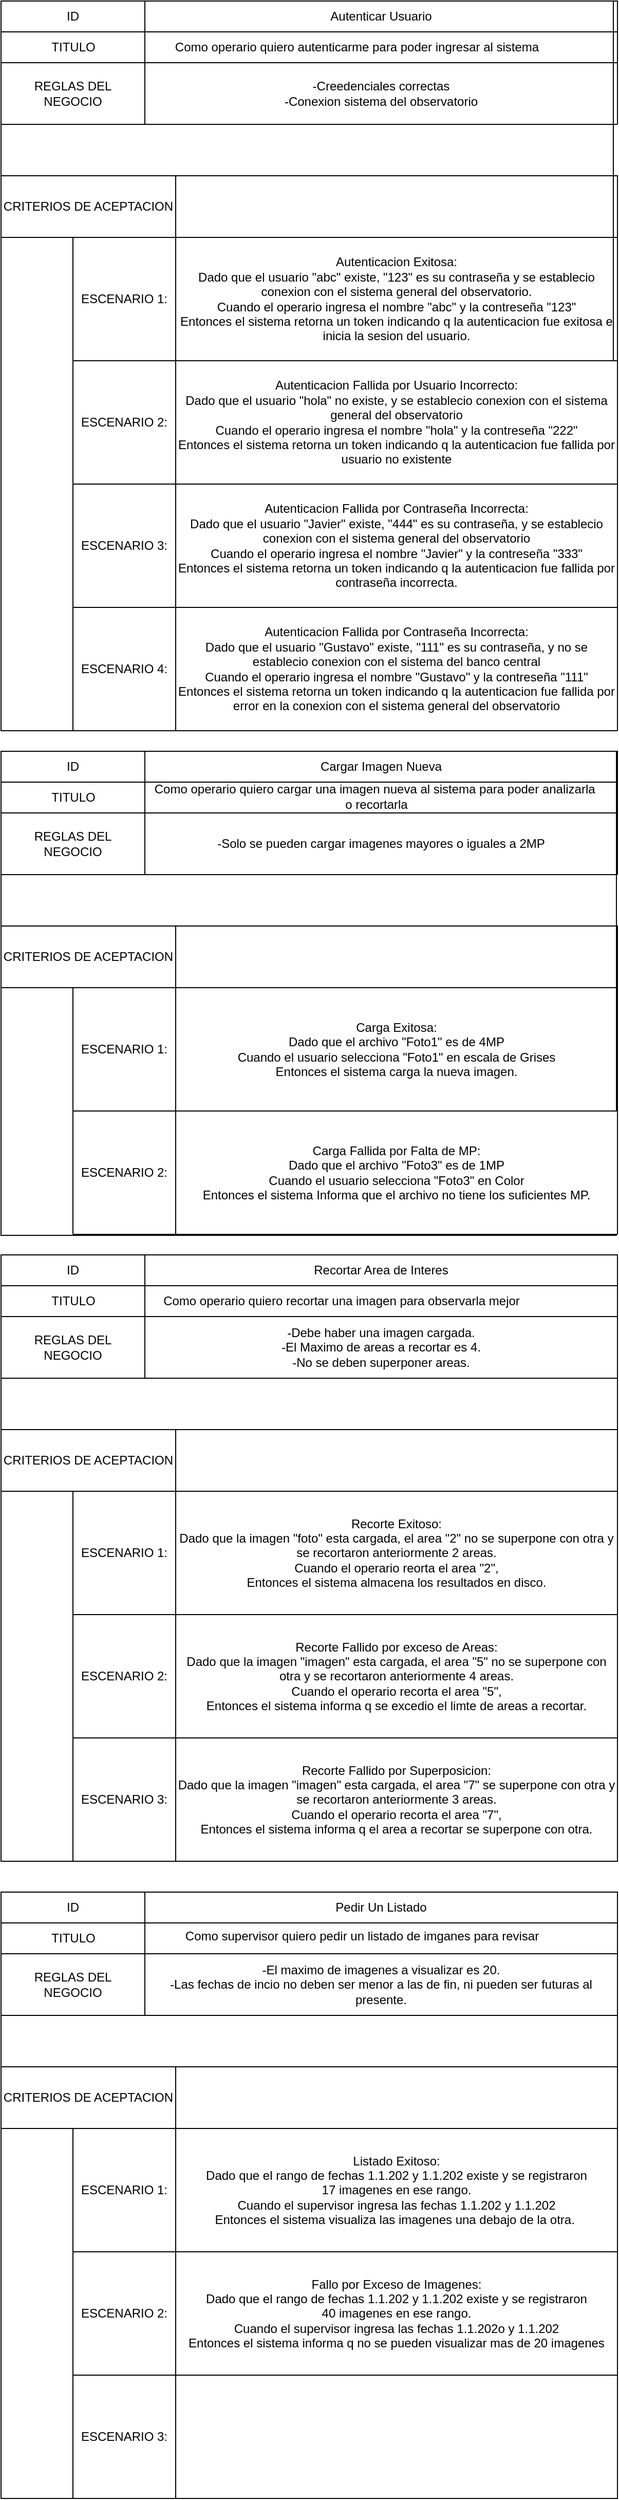 <mxfile version="24.7.17">
  <diagram name="Página-1" id="6yfzXEf03R1IXEIyM4AV">
    <mxGraphModel dx="1035" dy="626" grid="1" gridSize="10" guides="1" tooltips="1" connect="1" arrows="1" fold="1" page="1" pageScale="1" pageWidth="827" pageHeight="1169" math="0" shadow="0">
      <root>
        <mxCell id="0" />
        <mxCell id="1" parent="0" />
        <mxCell id="P5fgep8B19wSM0rJI1Ly-1" value="ID" style="swimlane;fontStyle=0;childLayout=stackLayout;horizontal=1;startSize=30;horizontalStack=0;resizeParent=1;resizeParentMax=0;resizeLast=0;collapsible=1;marginBottom=0;whiteSpace=wrap;html=1;" vertex="1" parent="1">
          <mxGeometry x="114" y="10" width="140" height="90" as="geometry" />
        </mxCell>
        <mxCell id="P5fgep8B19wSM0rJI1Ly-2" value="TITULO" style="text;html=1;align=center;verticalAlign=middle;resizable=0;points=[];autosize=1;strokeColor=none;fillColor=none;" vertex="1" parent="P5fgep8B19wSM0rJI1Ly-1">
          <mxGeometry y="30" width="140" height="30" as="geometry" />
        </mxCell>
        <mxCell id="P5fgep8B19wSM0rJI1Ly-3" value="Descripción" style="text;html=1;align=center;verticalAlign=middle;resizable=0;points=[];autosize=1;strokeColor=none;fillColor=none;" vertex="1" parent="P5fgep8B19wSM0rJI1Ly-1">
          <mxGeometry y="60" width="140" height="30" as="geometry" />
        </mxCell>
        <mxCell id="P5fgep8B19wSM0rJI1Ly-4" value="Autenticar Usuario" style="swimlane;fontStyle=0;childLayout=stackLayout;horizontal=1;startSize=30;horizontalStack=0;resizeParent=1;resizeParentMax=0;resizeLast=0;collapsible=1;marginBottom=0;whiteSpace=wrap;html=1;" vertex="1" parent="1">
          <mxGeometry x="254" y="10" width="460" height="60" as="geometry" />
        </mxCell>
        <mxCell id="P5fgep8B19wSM0rJI1Ly-5" value="REGLAS DEL&lt;div&gt;NEGOCIO&lt;/div&gt;" style="swimlane;fontStyle=0;childLayout=stackLayout;horizontal=1;startSize=60;horizontalStack=0;resizeParent=1;resizeParentMax=0;resizeLast=0;collapsible=1;marginBottom=0;whiteSpace=wrap;html=1;" vertex="1" parent="1">
          <mxGeometry x="114" y="70" width="140" height="60" as="geometry" />
        </mxCell>
        <mxCell id="P5fgep8B19wSM0rJI1Ly-6" value="-Creedenciales correctas&lt;div&gt;-Conexion sistema del observatorio&lt;/div&gt;" style="swimlane;fontStyle=0;childLayout=stackLayout;horizontal=1;startSize=60;horizontalStack=0;resizeParent=1;resizeParentMax=0;resizeLast=0;collapsible=1;marginBottom=0;whiteSpace=wrap;html=1;" vertex="1" parent="1">
          <mxGeometry x="254" y="70" width="460" height="60" as="geometry" />
        </mxCell>
        <mxCell id="P5fgep8B19wSM0rJI1Ly-7" value="CRITERIOS DE ACEPTACION" style="swimlane;fontStyle=0;childLayout=stackLayout;horizontal=1;startSize=60;horizontalStack=0;resizeParent=1;resizeParentMax=0;resizeLast=0;collapsible=1;marginBottom=0;whiteSpace=wrap;html=1;" vertex="1" parent="1">
          <mxGeometry x="114" y="180" width="170" height="60" as="geometry" />
        </mxCell>
        <mxCell id="P5fgep8B19wSM0rJI1Ly-8" value="" style="swimlane;fontStyle=0;childLayout=stackLayout;horizontal=1;startSize=60;horizontalStack=0;resizeParent=1;resizeParentMax=0;resizeLast=0;collapsible=1;marginBottom=0;whiteSpace=wrap;html=1;" vertex="1" parent="1">
          <mxGeometry x="284" y="180" width="430" height="60" as="geometry" />
        </mxCell>
        <mxCell id="P5fgep8B19wSM0rJI1Ly-9" value="ESCENARIO 1:" style="swimlane;fontStyle=0;childLayout=stackLayout;horizontal=1;startSize=120;horizontalStack=0;resizeParent=1;resizeParentMax=0;resizeLast=0;collapsible=1;marginBottom=0;whiteSpace=wrap;html=1;" vertex="1" parent="1">
          <mxGeometry x="184" y="240" width="100" height="120" as="geometry" />
        </mxCell>
        <mxCell id="P5fgep8B19wSM0rJI1Ly-10" value="Autenticacion Exitosa:&lt;div&gt;Dado que el usuario &quot;abc&quot; existe, &quot;123&quot; es su contraseña y se establecio conexion con el sistema general del observatorio.&lt;/div&gt;&lt;div&gt;Cuando el operario ingresa el nombre &quot;abc&quot; y la contreseña &quot;123&quot;&lt;/div&gt;&lt;div&gt;Entonces el sistema retorna un token indicando q la autenticacion fue exitosa e inicia la sesion del usuario.&lt;/div&gt;" style="swimlane;fontStyle=0;childLayout=stackLayout;horizontal=1;startSize=120;horizontalStack=0;resizeParent=1;resizeParentMax=0;resizeLast=0;collapsible=1;marginBottom=0;whiteSpace=wrap;html=1;" vertex="1" parent="1">
          <mxGeometry x="284" y="240" width="430" height="120" as="geometry" />
        </mxCell>
        <mxCell id="P5fgep8B19wSM0rJI1Ly-11" value="" style="swimlane;startSize=0;" vertex="1" parent="1">
          <mxGeometry x="114" y="10" width="596" height="710" as="geometry" />
        </mxCell>
        <mxCell id="P5fgep8B19wSM0rJI1Ly-12" value="ESCENARIO 2:" style="swimlane;fontStyle=0;childLayout=stackLayout;horizontal=1;startSize=120;horizontalStack=0;resizeParent=1;resizeParentMax=0;resizeLast=0;collapsible=1;marginBottom=0;whiteSpace=wrap;html=1;" vertex="1" parent="P5fgep8B19wSM0rJI1Ly-11">
          <mxGeometry x="70" y="350" width="100" height="120" as="geometry" />
        </mxCell>
        <mxCell id="P5fgep8B19wSM0rJI1Ly-13" value="Autenticacion Fallida por Usuario Incorrecto:&lt;div&gt;Dado que el usuario &quot;hola&quot; no existe, y se establecio conexion con el sistema general del observatorio&lt;/div&gt;&lt;div&gt;Cuando el operario ingresa el nombre &quot;hola&quot; y la contreseña &quot;222&quot;&lt;/div&gt;&lt;div&gt;Entonces el sistema retorna un token indicando q la autenticacion fue fallida por usuario no existente&lt;/div&gt;" style="swimlane;fontStyle=0;childLayout=stackLayout;horizontal=1;startSize=120;horizontalStack=0;resizeParent=1;resizeParentMax=0;resizeLast=0;collapsible=1;marginBottom=0;whiteSpace=wrap;html=1;" vertex="1" parent="P5fgep8B19wSM0rJI1Ly-11">
          <mxGeometry x="170" y="350" width="430" height="120" as="geometry" />
        </mxCell>
        <mxCell id="P5fgep8B19wSM0rJI1Ly-14" value="ESCENARIO 3:" style="swimlane;fontStyle=0;childLayout=stackLayout;horizontal=1;startSize=120;horizontalStack=0;resizeParent=1;resizeParentMax=0;resizeLast=0;collapsible=1;marginBottom=0;whiteSpace=wrap;html=1;" vertex="1" parent="P5fgep8B19wSM0rJI1Ly-11">
          <mxGeometry x="70" y="470" width="100" height="120" as="geometry" />
        </mxCell>
        <mxCell id="P5fgep8B19wSM0rJI1Ly-15" value="Autenticacion Fallida por Contraseña Incorrecta:&lt;div&gt;Dado que el usuario &quot;Javier&quot; existe, &quot;444&quot; es su contraseña, y se establecio conexion con el sistema general del observatorio&lt;/div&gt;&lt;div&gt;Cuando el operario ingresa el nombre &quot;Javier&quot; y la contreseña &quot;333&quot;&lt;/div&gt;&lt;div&gt;Entonces el sistema retorna un token indicando q la autenticacion fue fallida por contraseña incorrecta.&lt;/div&gt;" style="swimlane;fontStyle=0;childLayout=stackLayout;horizontal=1;startSize=120;horizontalStack=0;resizeParent=1;resizeParentMax=0;resizeLast=0;collapsible=1;marginBottom=0;whiteSpace=wrap;html=1;" vertex="1" parent="P5fgep8B19wSM0rJI1Ly-11">
          <mxGeometry x="170" y="470" width="430" height="120" as="geometry" />
        </mxCell>
        <mxCell id="P5fgep8B19wSM0rJI1Ly-16" value="Como operario quiero autenticarme para poder ingresar al sistema" style="text;html=1;align=center;verticalAlign=middle;resizable=0;points=[];autosize=1;strokeColor=none;fillColor=none;" vertex="1" parent="P5fgep8B19wSM0rJI1Ly-11">
          <mxGeometry x="156" y="30" width="380" height="30" as="geometry" />
        </mxCell>
        <mxCell id="P5fgep8B19wSM0rJI1Ly-18" value="ESCENARIO 4:" style="swimlane;fontStyle=0;childLayout=stackLayout;horizontal=1;startSize=120;horizontalStack=0;resizeParent=1;resizeParentMax=0;resizeLast=0;collapsible=1;marginBottom=0;whiteSpace=wrap;html=1;" vertex="1" parent="1">
          <mxGeometry x="184" y="600" width="100" height="120" as="geometry" />
        </mxCell>
        <mxCell id="P5fgep8B19wSM0rJI1Ly-19" value="Autenticacion Fallida por Contraseña Incorrecta:&lt;div&gt;Dado que el usuario &quot;Gustavo&quot; existe, &quot;111&quot; es su contraseña, y no se establecio conexion con el sistema del banco central&lt;/div&gt;&lt;div&gt;Cuando el operario ingresa el nombre &quot;Gustavo&quot; y la contreseña &quot;111&quot;&lt;/div&gt;&lt;div&gt;Entonces el sistema retorna un token indicando q la autenticacion fue fallida por error en la conexion con el sistema general del observatorio&lt;/div&gt;" style="swimlane;fontStyle=0;childLayout=stackLayout;horizontal=1;startSize=120;horizontalStack=0;resizeParent=1;resizeParentMax=0;resizeLast=0;collapsible=1;marginBottom=0;whiteSpace=wrap;html=1;" vertex="1" parent="1">
          <mxGeometry x="284" y="600" width="430" height="120" as="geometry" />
        </mxCell>
        <mxCell id="P5fgep8B19wSM0rJI1Ly-20" value="ID" style="swimlane;fontStyle=0;childLayout=stackLayout;horizontal=1;startSize=30;horizontalStack=0;resizeParent=1;resizeParentMax=0;resizeLast=0;collapsible=1;marginBottom=0;whiteSpace=wrap;html=1;" vertex="1" parent="1">
          <mxGeometry x="114" y="740" width="140" height="90" as="geometry" />
        </mxCell>
        <mxCell id="P5fgep8B19wSM0rJI1Ly-21" value="TITULO" style="text;html=1;align=center;verticalAlign=middle;resizable=0;points=[];autosize=1;strokeColor=none;fillColor=none;" vertex="1" parent="P5fgep8B19wSM0rJI1Ly-20">
          <mxGeometry y="30" width="140" height="30" as="geometry" />
        </mxCell>
        <mxCell id="P5fgep8B19wSM0rJI1Ly-22" value="Descripción" style="text;html=1;align=center;verticalAlign=middle;resizable=0;points=[];autosize=1;strokeColor=none;fillColor=none;" vertex="1" parent="P5fgep8B19wSM0rJI1Ly-20">
          <mxGeometry y="60" width="140" height="30" as="geometry" />
        </mxCell>
        <mxCell id="P5fgep8B19wSM0rJI1Ly-23" value="Cargar Imagen Nueva" style="swimlane;fontStyle=0;childLayout=stackLayout;horizontal=1;startSize=30;horizontalStack=0;resizeParent=1;resizeParentMax=0;resizeLast=0;collapsible=1;marginBottom=0;whiteSpace=wrap;html=1;" vertex="1" parent="1">
          <mxGeometry x="254" y="740" width="460" height="60" as="geometry" />
        </mxCell>
        <mxCell id="P5fgep8B19wSM0rJI1Ly-24" value="REGLAS DEL&lt;div&gt;NEGOCIO&lt;/div&gt;" style="swimlane;fontStyle=0;childLayout=stackLayout;horizontal=1;startSize=60;horizontalStack=0;resizeParent=1;resizeParentMax=0;resizeLast=0;collapsible=1;marginBottom=0;whiteSpace=wrap;html=1;" vertex="1" parent="1">
          <mxGeometry x="114" y="800" width="140" height="60" as="geometry" />
        </mxCell>
        <mxCell id="P5fgep8B19wSM0rJI1Ly-25" value="-Solo se pueden cargar imagenes mayores o iguales a 2MP" style="swimlane;fontStyle=0;childLayout=stackLayout;horizontal=1;startSize=60;horizontalStack=0;resizeParent=1;resizeParentMax=0;resizeLast=0;collapsible=1;marginBottom=0;whiteSpace=wrap;html=1;" vertex="1" parent="1">
          <mxGeometry x="254" y="800" width="460" height="60" as="geometry" />
        </mxCell>
        <mxCell id="P5fgep8B19wSM0rJI1Ly-26" value="CRITERIOS DE ACEPTACION" style="swimlane;fontStyle=0;childLayout=stackLayout;horizontal=1;startSize=60;horizontalStack=0;resizeParent=1;resizeParentMax=0;resizeLast=0;collapsible=1;marginBottom=0;whiteSpace=wrap;html=1;" vertex="1" parent="1">
          <mxGeometry x="114" y="910" width="170" height="60" as="geometry" />
        </mxCell>
        <mxCell id="P5fgep8B19wSM0rJI1Ly-27" value="" style="swimlane;fontStyle=0;childLayout=stackLayout;horizontal=1;startSize=60;horizontalStack=0;resizeParent=1;resizeParentMax=0;resizeLast=0;collapsible=1;marginBottom=0;whiteSpace=wrap;html=1;" vertex="1" parent="1">
          <mxGeometry x="284" y="910" width="430" height="60" as="geometry" />
        </mxCell>
        <mxCell id="P5fgep8B19wSM0rJI1Ly-28" value="ESCENARIO 1:" style="swimlane;fontStyle=0;childLayout=stackLayout;horizontal=1;startSize=120;horizontalStack=0;resizeParent=1;resizeParentMax=0;resizeLast=0;collapsible=1;marginBottom=0;whiteSpace=wrap;html=1;" vertex="1" parent="1">
          <mxGeometry x="184" y="970" width="100" height="120" as="geometry" />
        </mxCell>
        <mxCell id="P5fgep8B19wSM0rJI1Ly-29" value="Carga Exitosa:&lt;div&gt;Dado que el archivo &quot;Foto1&quot; es de 4MP&lt;/div&gt;&lt;div&gt;Cuando el usuario selecciona &quot;Foto1&quot; en escala de Grises&lt;/div&gt;&lt;div&gt;Entonces el sistema carga la nueva imagen.&lt;/div&gt;" style="swimlane;fontStyle=0;childLayout=stackLayout;horizontal=1;startSize=120;horizontalStack=0;resizeParent=1;resizeParentMax=0;resizeLast=0;collapsible=1;marginBottom=0;whiteSpace=wrap;html=1;" vertex="1" parent="1">
          <mxGeometry x="284" y="970" width="430" height="120" as="geometry" />
        </mxCell>
        <mxCell id="P5fgep8B19wSM0rJI1Ly-30" value="" style="swimlane;startSize=0;" vertex="1" parent="1">
          <mxGeometry x="114" y="740" width="599" height="471" as="geometry" />
        </mxCell>
        <mxCell id="P5fgep8B19wSM0rJI1Ly-31" value="ESCENARIO 2:" style="swimlane;fontStyle=0;childLayout=stackLayout;horizontal=1;startSize=120;horizontalStack=0;resizeParent=1;resizeParentMax=0;resizeLast=0;collapsible=1;marginBottom=0;whiteSpace=wrap;html=1;" vertex="1" parent="P5fgep8B19wSM0rJI1Ly-30">
          <mxGeometry x="70" y="350" width="100" height="120" as="geometry" />
        </mxCell>
        <mxCell id="P5fgep8B19wSM0rJI1Ly-32" value="Carga Fallida por Falta de MP:&lt;div&gt;Dado que el archivo &quot;Foto3&quot; es de 1MP&lt;/div&gt;&lt;div&gt;Cuando el usuario selecciona &quot;Foto3&quot; en Color&lt;/div&gt;&lt;div&gt;Entonces el sistema Informa que el archivo no tiene los suficientes MP.&lt;/div&gt;" style="swimlane;fontStyle=0;childLayout=stackLayout;horizontal=1;startSize=120;horizontalStack=0;resizeParent=1;resizeParentMax=0;resizeLast=0;collapsible=1;marginBottom=0;whiteSpace=wrap;html=1;" vertex="1" parent="P5fgep8B19wSM0rJI1Ly-30">
          <mxGeometry x="170" y="350" width="430" height="120" as="geometry" />
        </mxCell>
        <mxCell id="P5fgep8B19wSM0rJI1Ly-35" value="Como operario quiero cargar una imagen nueva al sistema para poder analizarla&amp;nbsp;&lt;div&gt;o recortarla&lt;/div&gt;" style="text;html=1;align=center;verticalAlign=middle;resizable=0;points=[];autosize=1;strokeColor=none;fillColor=none;" vertex="1" parent="P5fgep8B19wSM0rJI1Ly-30">
          <mxGeometry x="135" y="24" width="460" height="40" as="geometry" />
        </mxCell>
        <mxCell id="P5fgep8B19wSM0rJI1Ly-36" value="ID" style="swimlane;fontStyle=0;childLayout=stackLayout;horizontal=1;startSize=30;horizontalStack=0;resizeParent=1;resizeParentMax=0;resizeLast=0;collapsible=1;marginBottom=0;whiteSpace=wrap;html=1;" vertex="1" parent="1">
          <mxGeometry x="114" y="1230" width="140" height="90" as="geometry" />
        </mxCell>
        <mxCell id="P5fgep8B19wSM0rJI1Ly-37" value="TITULO" style="text;html=1;align=center;verticalAlign=middle;resizable=0;points=[];autosize=1;strokeColor=none;fillColor=none;" vertex="1" parent="P5fgep8B19wSM0rJI1Ly-36">
          <mxGeometry y="30" width="140" height="30" as="geometry" />
        </mxCell>
        <mxCell id="P5fgep8B19wSM0rJI1Ly-38" value="Descripción" style="text;html=1;align=center;verticalAlign=middle;resizable=0;points=[];autosize=1;strokeColor=none;fillColor=none;" vertex="1" parent="P5fgep8B19wSM0rJI1Ly-36">
          <mxGeometry y="60" width="140" height="30" as="geometry" />
        </mxCell>
        <mxCell id="P5fgep8B19wSM0rJI1Ly-39" value="Recortar Area de Interes" style="swimlane;fontStyle=0;childLayout=stackLayout;horizontal=1;startSize=30;horizontalStack=0;resizeParent=1;resizeParentMax=0;resizeLast=0;collapsible=1;marginBottom=0;whiteSpace=wrap;html=1;" vertex="1" parent="1">
          <mxGeometry x="254" y="1230" width="460" height="60" as="geometry" />
        </mxCell>
        <mxCell id="P5fgep8B19wSM0rJI1Ly-40" value="REGLAS DEL&lt;div&gt;NEGOCIO&lt;/div&gt;" style="swimlane;fontStyle=0;childLayout=stackLayout;horizontal=1;startSize=60;horizontalStack=0;resizeParent=1;resizeParentMax=0;resizeLast=0;collapsible=1;marginBottom=0;whiteSpace=wrap;html=1;" vertex="1" parent="1">
          <mxGeometry x="114" y="1290" width="140" height="60" as="geometry" />
        </mxCell>
        <mxCell id="P5fgep8B19wSM0rJI1Ly-41" value="&lt;div&gt;-Debe haber una imagen cargada.&lt;/div&gt;-El Maximo de areas a recortar es 4.&lt;div&gt;-No se deben superponer areas.&lt;/div&gt;" style="swimlane;fontStyle=0;childLayout=stackLayout;horizontal=1;startSize=60;horizontalStack=0;resizeParent=1;resizeParentMax=0;resizeLast=0;collapsible=1;marginBottom=0;whiteSpace=wrap;html=1;" vertex="1" parent="1">
          <mxGeometry x="254" y="1290" width="460" height="60" as="geometry" />
        </mxCell>
        <mxCell id="P5fgep8B19wSM0rJI1Ly-42" value="CRITERIOS DE ACEPTACION" style="swimlane;fontStyle=0;childLayout=stackLayout;horizontal=1;startSize=60;horizontalStack=0;resizeParent=1;resizeParentMax=0;resizeLast=0;collapsible=1;marginBottom=0;whiteSpace=wrap;html=1;" vertex="1" parent="1">
          <mxGeometry x="114" y="1400" width="170" height="60" as="geometry" />
        </mxCell>
        <mxCell id="P5fgep8B19wSM0rJI1Ly-43" value="" style="swimlane;fontStyle=0;childLayout=stackLayout;horizontal=1;startSize=60;horizontalStack=0;resizeParent=1;resizeParentMax=0;resizeLast=0;collapsible=1;marginBottom=0;whiteSpace=wrap;html=1;" vertex="1" parent="1">
          <mxGeometry x="284" y="1400" width="430" height="60" as="geometry" />
        </mxCell>
        <mxCell id="P5fgep8B19wSM0rJI1Ly-44" value="ESCENARIO 1:" style="swimlane;fontStyle=0;childLayout=stackLayout;horizontal=1;startSize=120;horizontalStack=0;resizeParent=1;resizeParentMax=0;resizeLast=0;collapsible=1;marginBottom=0;whiteSpace=wrap;html=1;" vertex="1" parent="1">
          <mxGeometry x="184" y="1460" width="100" height="120" as="geometry" />
        </mxCell>
        <mxCell id="P5fgep8B19wSM0rJI1Ly-45" value="Recorte Exitoso:&lt;div&gt;Dado que la imagen &quot;foto&quot; esta cargada, el area &quot;2&quot; no se superpone con otra y se recortaron anteriormente 2 areas.&lt;/div&gt;&lt;div&gt;Cuando el operario reorta el area &quot;2&quot;,&lt;/div&gt;&lt;div&gt;Entonces el sistema almacena los resultados en disco.&lt;/div&gt;" style="swimlane;fontStyle=0;childLayout=stackLayout;horizontal=1;startSize=120;horizontalStack=0;resizeParent=1;resizeParentMax=0;resizeLast=0;collapsible=1;marginBottom=0;whiteSpace=wrap;html=1;" vertex="1" parent="1">
          <mxGeometry x="284" y="1460" width="430" height="120" as="geometry" />
        </mxCell>
        <mxCell id="P5fgep8B19wSM0rJI1Ly-46" value="" style="swimlane;startSize=0;" vertex="1" parent="1">
          <mxGeometry x="114" y="1230" width="600" height="590" as="geometry" />
        </mxCell>
        <mxCell id="P5fgep8B19wSM0rJI1Ly-47" value="ESCENARIO 2:" style="swimlane;fontStyle=0;childLayout=stackLayout;horizontal=1;startSize=120;horizontalStack=0;resizeParent=1;resizeParentMax=0;resizeLast=0;collapsible=1;marginBottom=0;whiteSpace=wrap;html=1;" vertex="1" parent="P5fgep8B19wSM0rJI1Ly-46">
          <mxGeometry x="70" y="350" width="100" height="120" as="geometry" />
        </mxCell>
        <mxCell id="P5fgep8B19wSM0rJI1Ly-48" value="Recorte Fallido por exceso de Areas:&lt;div&gt;Dado que la imagen &quot;imagen&quot; esta cargada,&amp;nbsp;&lt;span style=&quot;background-color: initial;&quot;&gt;el area &quot;5&quot; no se superpone con otra y se recortaron anteriormente 4 areas.&lt;/span&gt;&lt;/div&gt;&lt;div&gt;Cuando el operario recorta el area &quot;5&quot;,&lt;/div&gt;&lt;div&gt;Entonces el sistema informa q se excedio el limte de areas a recortar.&lt;/div&gt;" style="swimlane;fontStyle=0;childLayout=stackLayout;horizontal=1;startSize=120;horizontalStack=0;resizeParent=1;resizeParentMax=0;resizeLast=0;collapsible=1;marginBottom=0;whiteSpace=wrap;html=1;" vertex="1" parent="P5fgep8B19wSM0rJI1Ly-46">
          <mxGeometry x="170" y="350" width="430" height="120" as="geometry" />
        </mxCell>
        <mxCell id="P5fgep8B19wSM0rJI1Ly-49" value="ESCENARIO 3:" style="swimlane;fontStyle=0;childLayout=stackLayout;horizontal=1;startSize=120;horizontalStack=0;resizeParent=1;resizeParentMax=0;resizeLast=0;collapsible=1;marginBottom=0;whiteSpace=wrap;html=1;" vertex="1" parent="P5fgep8B19wSM0rJI1Ly-46">
          <mxGeometry x="70" y="470" width="100" height="120" as="geometry" />
        </mxCell>
        <mxCell id="P5fgep8B19wSM0rJI1Ly-50" value="&lt;pre style=&quot;font-size: 9px;&quot;&gt;&lt;span style=&quot;font-family: Helvetica; font-size: 12px; white-space: normal;&quot;&gt;Recorte Fallido por Superposicion:&lt;/span&gt;&lt;div style=&quot;font-family: Helvetica; font-size: 12px; white-space: normal;&quot;&gt;Dado que la imagen &quot;imagen&quot; esta cargada,&amp;nbsp;&lt;span style=&quot;background-color: initial;&quot;&gt;el area &quot;7&quot; se superpone con otra y se recortaron anteriormente 3 areas.&lt;/span&gt;&lt;/div&gt;&lt;div style=&quot;font-family: Helvetica; font-size: 12px; white-space: normal;&quot;&gt;Cuando el operario recorta el area &quot;7&quot;,&lt;/div&gt;&lt;div style=&quot;font-family: Helvetica; font-size: 12px; white-space: normal;&quot;&gt;Entonces el sistema informa q el area a recortar se superpone con otra.&lt;/div&gt;&lt;/pre&gt;" style="swimlane;fontStyle=0;childLayout=stackLayout;horizontal=1;startSize=120;horizontalStack=0;resizeParent=1;resizeParentMax=0;resizeLast=0;collapsible=1;marginBottom=0;whiteSpace=wrap;html=1;" vertex="1" parent="P5fgep8B19wSM0rJI1Ly-46">
          <mxGeometry x="170" y="470" width="430" height="120" as="geometry" />
        </mxCell>
        <mxCell id="P5fgep8B19wSM0rJI1Ly-51" value="Como operario quiero recortar una imagen para observarla mejor" style="text;html=1;align=center;verticalAlign=middle;resizable=0;points=[];autosize=1;strokeColor=none;fillColor=none;" vertex="1" parent="P5fgep8B19wSM0rJI1Ly-46">
          <mxGeometry x="146" y="30" width="370" height="30" as="geometry" />
        </mxCell>
        <mxCell id="P5fgep8B19wSM0rJI1Ly-52" value="ID" style="swimlane;fontStyle=0;childLayout=stackLayout;horizontal=1;startSize=30;horizontalStack=0;resizeParent=1;resizeParentMax=0;resizeLast=0;collapsible=1;marginBottom=0;whiteSpace=wrap;html=1;" vertex="1" parent="1">
          <mxGeometry x="114" y="1850" width="140" height="90" as="geometry" />
        </mxCell>
        <mxCell id="P5fgep8B19wSM0rJI1Ly-53" value="TITULO" style="text;html=1;align=center;verticalAlign=middle;resizable=0;points=[];autosize=1;strokeColor=none;fillColor=none;" vertex="1" parent="P5fgep8B19wSM0rJI1Ly-52">
          <mxGeometry y="30" width="140" height="30" as="geometry" />
        </mxCell>
        <mxCell id="P5fgep8B19wSM0rJI1Ly-54" value="Descripción" style="text;html=1;align=center;verticalAlign=middle;resizable=0;points=[];autosize=1;strokeColor=none;fillColor=none;" vertex="1" parent="P5fgep8B19wSM0rJI1Ly-52">
          <mxGeometry y="60" width="140" height="30" as="geometry" />
        </mxCell>
        <mxCell id="P5fgep8B19wSM0rJI1Ly-55" value="Pedir Un Listado" style="swimlane;fontStyle=0;childLayout=stackLayout;horizontal=1;startSize=30;horizontalStack=0;resizeParent=1;resizeParentMax=0;resizeLast=0;collapsible=1;marginBottom=0;whiteSpace=wrap;html=1;" vertex="1" parent="1">
          <mxGeometry x="254" y="1850" width="460" height="60" as="geometry" />
        </mxCell>
        <mxCell id="P5fgep8B19wSM0rJI1Ly-56" value="REGLAS DEL&lt;div&gt;NEGOCIO&lt;/div&gt;" style="swimlane;fontStyle=0;childLayout=stackLayout;horizontal=1;startSize=60;horizontalStack=0;resizeParent=1;resizeParentMax=0;resizeLast=0;collapsible=1;marginBottom=0;whiteSpace=wrap;html=1;" vertex="1" parent="1">
          <mxGeometry x="114" y="1910" width="140" height="60" as="geometry" />
        </mxCell>
        <mxCell id="P5fgep8B19wSM0rJI1Ly-57" value="-El maximo de imagenes a visualizar es 20.&lt;div&gt;-Las fechas de incio no deben ser menor a las de fin, ni pueden ser futuras al presente.&lt;/div&gt;" style="swimlane;fontStyle=0;childLayout=stackLayout;horizontal=1;startSize=60;horizontalStack=0;resizeParent=1;resizeParentMax=0;resizeLast=0;collapsible=1;marginBottom=0;whiteSpace=wrap;html=1;" vertex="1" parent="1">
          <mxGeometry x="254" y="1910" width="460" height="60" as="geometry" />
        </mxCell>
        <mxCell id="P5fgep8B19wSM0rJI1Ly-58" value="CRITERIOS DE ACEPTACION" style="swimlane;fontStyle=0;childLayout=stackLayout;horizontal=1;startSize=60;horizontalStack=0;resizeParent=1;resizeParentMax=0;resizeLast=0;collapsible=1;marginBottom=0;whiteSpace=wrap;html=1;" vertex="1" parent="1">
          <mxGeometry x="114" y="2020" width="170" height="60" as="geometry" />
        </mxCell>
        <mxCell id="P5fgep8B19wSM0rJI1Ly-59" value="" style="swimlane;fontStyle=0;childLayout=stackLayout;horizontal=1;startSize=60;horizontalStack=0;resizeParent=1;resizeParentMax=0;resizeLast=0;collapsible=1;marginBottom=0;whiteSpace=wrap;html=1;" vertex="1" parent="1">
          <mxGeometry x="284" y="2020" width="430" height="60" as="geometry" />
        </mxCell>
        <mxCell id="P5fgep8B19wSM0rJI1Ly-60" value="ESCENARIO 1:" style="swimlane;fontStyle=0;childLayout=stackLayout;horizontal=1;startSize=120;horizontalStack=0;resizeParent=1;resizeParentMax=0;resizeLast=0;collapsible=1;marginBottom=0;whiteSpace=wrap;html=1;" vertex="1" parent="1">
          <mxGeometry x="184" y="2080" width="100" height="120" as="geometry" />
        </mxCell>
        <mxCell id="P5fgep8B19wSM0rJI1Ly-61" value="Listado Exitoso:&lt;div&gt;Dado que el rango de fechas 1.1.202 y 1.1.202 existe y se registraron&lt;/div&gt;&lt;div&gt;17 imagenes en ese rango.&lt;/div&gt;&lt;div&gt;Cuando el supervisor ingresa las fechas 1.1.202 y 1.1.202&lt;/div&gt;&lt;div&gt;Entonces el sistema visualiza las imagenes una debajo de la otra.&amp;nbsp;&lt;/div&gt;" style="swimlane;fontStyle=0;childLayout=stackLayout;horizontal=1;startSize=120;horizontalStack=0;resizeParent=1;resizeParentMax=0;resizeLast=0;collapsible=1;marginBottom=0;whiteSpace=wrap;html=1;" vertex="1" parent="1">
          <mxGeometry x="284" y="2080" width="430" height="120" as="geometry" />
        </mxCell>
        <mxCell id="P5fgep8B19wSM0rJI1Ly-62" value="" style="swimlane;startSize=0;" vertex="1" parent="1">
          <mxGeometry x="114" y="1850" width="600" height="590" as="geometry" />
        </mxCell>
        <mxCell id="P5fgep8B19wSM0rJI1Ly-63" value="ESCENARIO 2:" style="swimlane;fontStyle=0;childLayout=stackLayout;horizontal=1;startSize=120;horizontalStack=0;resizeParent=1;resizeParentMax=0;resizeLast=0;collapsible=1;marginBottom=0;whiteSpace=wrap;html=1;" vertex="1" parent="P5fgep8B19wSM0rJI1Ly-62">
          <mxGeometry x="70" y="350" width="100" height="120" as="geometry" />
        </mxCell>
        <mxCell id="P5fgep8B19wSM0rJI1Ly-64" value="Fallo por Exceso de Imagenes:&lt;div&gt;&lt;div&gt;Dado que el rango de fechas 1.1.202 y 1.1.202 existe y se registraron&lt;/div&gt;&lt;div&gt;40 imagenes en ese rango.&lt;/div&gt;&lt;div&gt;Cuando el supervisor ingresa las fechas 1.1.202o y 1.1.202&lt;/div&gt;&lt;div&gt;Entonces el sistema informa q no se pueden visualizar mas de 20 imagenes&lt;/div&gt;&lt;/div&gt;" style="swimlane;fontStyle=0;childLayout=stackLayout;horizontal=1;startSize=120;horizontalStack=0;resizeParent=1;resizeParentMax=0;resizeLast=0;collapsible=1;marginBottom=0;whiteSpace=wrap;html=1;" vertex="1" parent="P5fgep8B19wSM0rJI1Ly-62">
          <mxGeometry x="170" y="350" width="430" height="120" as="geometry" />
        </mxCell>
        <mxCell id="P5fgep8B19wSM0rJI1Ly-65" value="ESCENARIO 3:" style="swimlane;fontStyle=0;childLayout=stackLayout;horizontal=1;startSize=120;horizontalStack=0;resizeParent=1;resizeParentMax=0;resizeLast=0;collapsible=1;marginBottom=0;whiteSpace=wrap;html=1;" vertex="1" parent="P5fgep8B19wSM0rJI1Ly-62">
          <mxGeometry x="70" y="470" width="100" height="120" as="geometry" />
        </mxCell>
        <mxCell id="P5fgep8B19wSM0rJI1Ly-66" value="&lt;pre style=&quot;font-size: 9px;&quot;&gt;&lt;br&gt;&lt;/pre&gt;" style="swimlane;fontStyle=0;childLayout=stackLayout;horizontal=1;startSize=120;horizontalStack=0;resizeParent=1;resizeParentMax=0;resizeLast=0;collapsible=1;marginBottom=0;whiteSpace=wrap;html=1;" vertex="1" parent="P5fgep8B19wSM0rJI1Ly-62">
          <mxGeometry x="170" y="470" width="430" height="120" as="geometry" />
        </mxCell>
        <mxCell id="P5fgep8B19wSM0rJI1Ly-67" value="Como supervisor quiero pedir un listado de imganes para revisar" style="text;html=1;align=center;verticalAlign=middle;resizable=0;points=[];autosize=1;strokeColor=none;fillColor=none;" vertex="1" parent="P5fgep8B19wSM0rJI1Ly-62">
          <mxGeometry x="166" y="28" width="370" height="30" as="geometry" />
        </mxCell>
      </root>
    </mxGraphModel>
  </diagram>
</mxfile>
